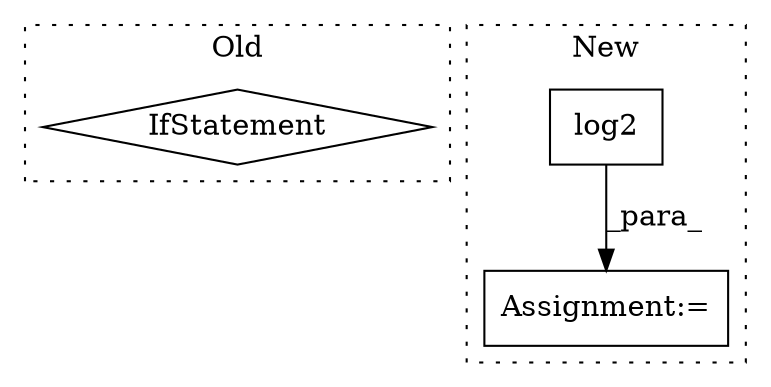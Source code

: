 digraph G {
subgraph cluster0 {
1 [label="IfStatement" a="25" s="1212" l="47" shape="diamond"];
label = "Old";
style="dotted";
}
subgraph cluster1 {
2 [label="log2" a="32" s="732,779" l="5,1" shape="box"];
3 [label="Assignment:=" a="7" s="974" l="1" shape="box"];
label = "New";
style="dotted";
}
2 -> 3 [label="_para_"];
}